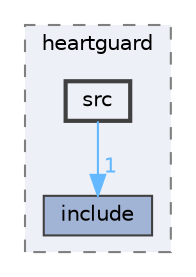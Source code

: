 digraph "Software/Firmware/project/heartguard/src"
{
 // LATEX_PDF_SIZE
  bgcolor="transparent";
  edge [fontname=Helvetica,fontsize=10,labelfontname=Helvetica,labelfontsize=10];
  node [fontname=Helvetica,fontsize=10,shape=box,height=0.2,width=0.4];
  compound=true
  subgraph clusterdir_4fedc7ead3d2b404954f303db05aff23 {
    graph [ bgcolor="#edf0f7", pencolor="grey50", label="heartguard", fontname=Helvetica,fontsize=10 style="filled,dashed", URL="dir_4fedc7ead3d2b404954f303db05aff23.html",tooltip=""]
  dir_05189fd0dce105a39214232ecff79d48 [label="include", fillcolor="#a2b4d6", color="grey25", style="filled", URL="dir_05189fd0dce105a39214232ecff79d48.html",tooltip=""];
  dir_1ce36a221660cee7dd42d8982533f1c0 [label="src", fillcolor="#edf0f7", color="grey25", style="filled,bold", URL="dir_1ce36a221660cee7dd42d8982533f1c0.html",tooltip=""];
  }
  dir_1ce36a221660cee7dd42d8982533f1c0->dir_05189fd0dce105a39214232ecff79d48 [headlabel="1", labeldistance=1.5 headhref="dir_000017_000007.html" href="dir_000017_000007.html" color="steelblue1" fontcolor="steelblue1"];
}
